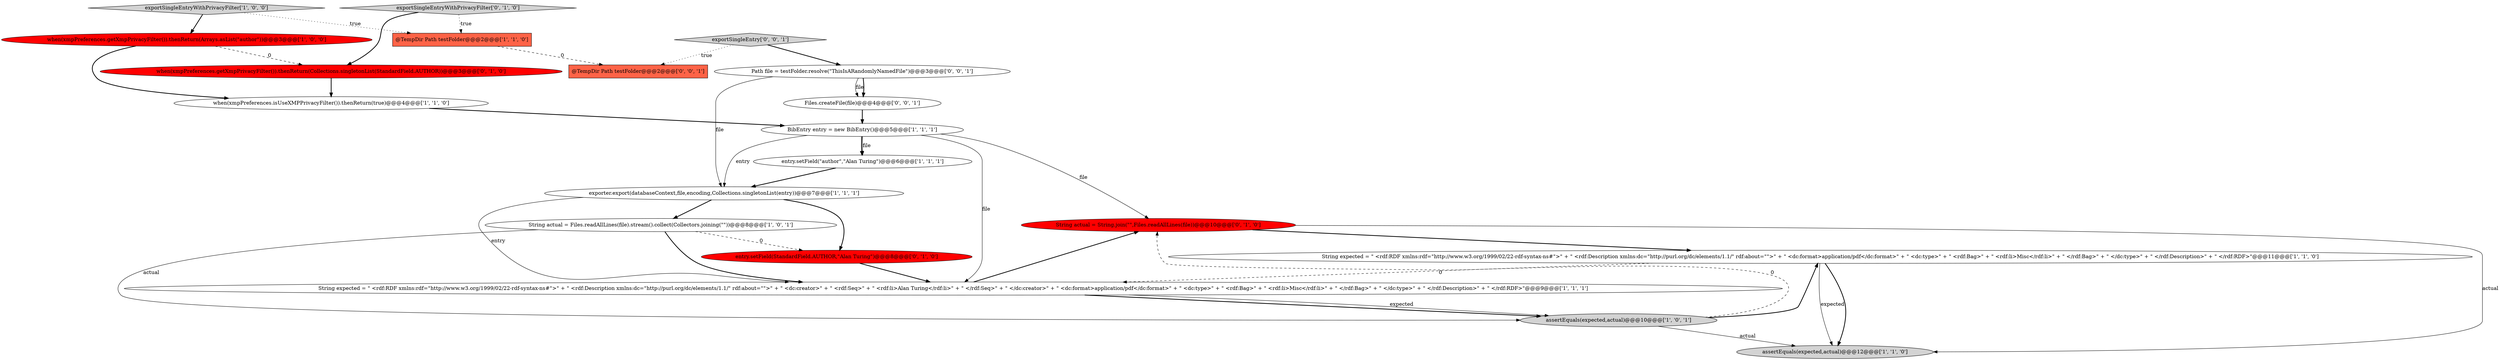 digraph {
12 [style = filled, label = "String actual = String.join(\"\",Files.readAllLines(file))@@@10@@@['0', '1', '0']", fillcolor = red, shape = ellipse image = "AAA1AAABBB2BBB"];
6 [style = filled, label = "String actual = Files.readAllLines(file).stream().collect(Collectors.joining(\"\"))@@@8@@@['1', '0', '1']", fillcolor = white, shape = ellipse image = "AAA0AAABBB1BBB"];
9 [style = filled, label = "@TempDir Path testFolder@@@2@@@['1', '1', '0']", fillcolor = tomato, shape = box image = "AAA0AAABBB1BBB"];
4 [style = filled, label = "assertEquals(expected,actual)@@@10@@@['1', '0', '1']", fillcolor = lightgray, shape = ellipse image = "AAA0AAABBB1BBB"];
1 [style = filled, label = "String expected = \" <rdf:RDF xmlns:rdf=\"http://www.w3.org/1999/02/22-rdf-syntax-ns#\">\" + \" <rdf:Description xmlns:dc=\"http://purl.org/dc/elements/1.1/\" rdf:about=\"\">\" + \" <dc:creator>\" + \" <rdf:Seq>\" + \" <rdf:li>Alan Turing</rdf:li>\" + \" </rdf:Seq>\" + \" </dc:creator>\" + \" <dc:format>application/pdf</dc:format>\" + \" <dc:type>\" + \" <rdf:Bag>\" + \" <rdf:li>Misc</rdf:li>\" + \" </rdf:Bag>\" + \" </dc:type>\" + \" </rdf:Description>\" + \" </rdf:RDF>\"@@@9@@@['1', '1', '1']", fillcolor = white, shape = ellipse image = "AAA0AAABBB1BBB"];
2 [style = filled, label = "entry.setField(\"author\",\"Alan Turing\")@@@6@@@['1', '1', '1']", fillcolor = white, shape = ellipse image = "AAA0AAABBB1BBB"];
11 [style = filled, label = "when(xmpPreferences.getXmpPrivacyFilter()).thenReturn(Arrays.asList(\"author\"))@@@3@@@['1', '0', '0']", fillcolor = red, shape = ellipse image = "AAA1AAABBB1BBB"];
14 [style = filled, label = "exportSingleEntryWithPrivacyFilter['0', '1', '0']", fillcolor = lightgray, shape = diamond image = "AAA0AAABBB2BBB"];
3 [style = filled, label = "exporter.export(databaseContext,file,encoding,Collections.singletonList(entry))@@@7@@@['1', '1', '1']", fillcolor = white, shape = ellipse image = "AAA0AAABBB1BBB"];
15 [style = filled, label = "when(xmpPreferences.getXmpPrivacyFilter()).thenReturn(Collections.singletonList(StandardField.AUTHOR))@@@3@@@['0', '1', '0']", fillcolor = red, shape = ellipse image = "AAA1AAABBB2BBB"];
8 [style = filled, label = "assertEquals(expected,actual)@@@12@@@['1', '1', '0']", fillcolor = lightgray, shape = ellipse image = "AAA0AAABBB1BBB"];
16 [style = filled, label = "Path file = testFolder.resolve(\"ThisIsARandomlyNamedFile\")@@@3@@@['0', '0', '1']", fillcolor = white, shape = ellipse image = "AAA0AAABBB3BBB"];
18 [style = filled, label = "Files.createFile(file)@@@4@@@['0', '0', '1']", fillcolor = white, shape = ellipse image = "AAA0AAABBB3BBB"];
17 [style = filled, label = "exportSingleEntry['0', '0', '1']", fillcolor = lightgray, shape = diamond image = "AAA0AAABBB3BBB"];
0 [style = filled, label = "when(xmpPreferences.isUseXMPPrivacyFilter()).thenReturn(true)@@@4@@@['1', '1', '0']", fillcolor = white, shape = ellipse image = "AAA0AAABBB1BBB"];
13 [style = filled, label = "entry.setField(StandardField.AUTHOR,\"Alan Turing\")@@@8@@@['0', '1', '0']", fillcolor = red, shape = ellipse image = "AAA1AAABBB2BBB"];
5 [style = filled, label = "BibEntry entry = new BibEntry()@@@5@@@['1', '1', '1']", fillcolor = white, shape = ellipse image = "AAA0AAABBB1BBB"];
19 [style = filled, label = "@TempDir Path testFolder@@@2@@@['0', '0', '1']", fillcolor = tomato, shape = box image = "AAA0AAABBB3BBB"];
10 [style = filled, label = "exportSingleEntryWithPrivacyFilter['1', '0', '0']", fillcolor = lightgray, shape = diamond image = "AAA0AAABBB1BBB"];
7 [style = filled, label = "String expected = \" <rdf:RDF xmlns:rdf=\"http://www.w3.org/1999/02/22-rdf-syntax-ns#\">\" + \" <rdf:Description xmlns:dc=\"http://purl.org/dc/elements/1.1/\" rdf:about=\"\">\" + \" <dc:format>application/pdf</dc:format>\" + \" <dc:type>\" + \" <rdf:Bag>\" + \" <rdf:li>Misc</rdf:li>\" + \" </rdf:Bag>\" + \" </dc:type>\" + \" </rdf:Description>\" + \" </rdf:RDF>\"@@@11@@@['1', '1', '0']", fillcolor = white, shape = ellipse image = "AAA0AAABBB1BBB"];
16->18 [style = solid, label="file"];
5->2 [style = solid, label="file"];
1->4 [style = bold, label=""];
16->18 [style = bold, label=""];
7->8 [style = solid, label="expected"];
3->1 [style = solid, label="entry"];
12->8 [style = solid, label="actual"];
11->15 [style = dashed, label="0"];
7->1 [style = dashed, label="0"];
2->3 [style = bold, label=""];
5->12 [style = solid, label="file"];
3->6 [style = bold, label=""];
7->8 [style = bold, label=""];
10->9 [style = dotted, label="true"];
12->7 [style = bold, label=""];
13->1 [style = bold, label=""];
5->1 [style = solid, label="file"];
4->7 [style = bold, label=""];
1->4 [style = solid, label="expected"];
4->12 [style = dashed, label="0"];
9->19 [style = dashed, label="0"];
6->1 [style = bold, label=""];
5->2 [style = bold, label=""];
11->0 [style = bold, label=""];
4->8 [style = solid, label="actual"];
6->13 [style = dashed, label="0"];
6->4 [style = solid, label="actual"];
18->5 [style = bold, label=""];
15->0 [style = bold, label=""];
17->19 [style = dotted, label="true"];
1->12 [style = bold, label=""];
3->13 [style = bold, label=""];
14->15 [style = bold, label=""];
14->9 [style = dotted, label="true"];
5->3 [style = solid, label="entry"];
16->3 [style = solid, label="file"];
17->16 [style = bold, label=""];
0->5 [style = bold, label=""];
10->11 [style = bold, label=""];
}
